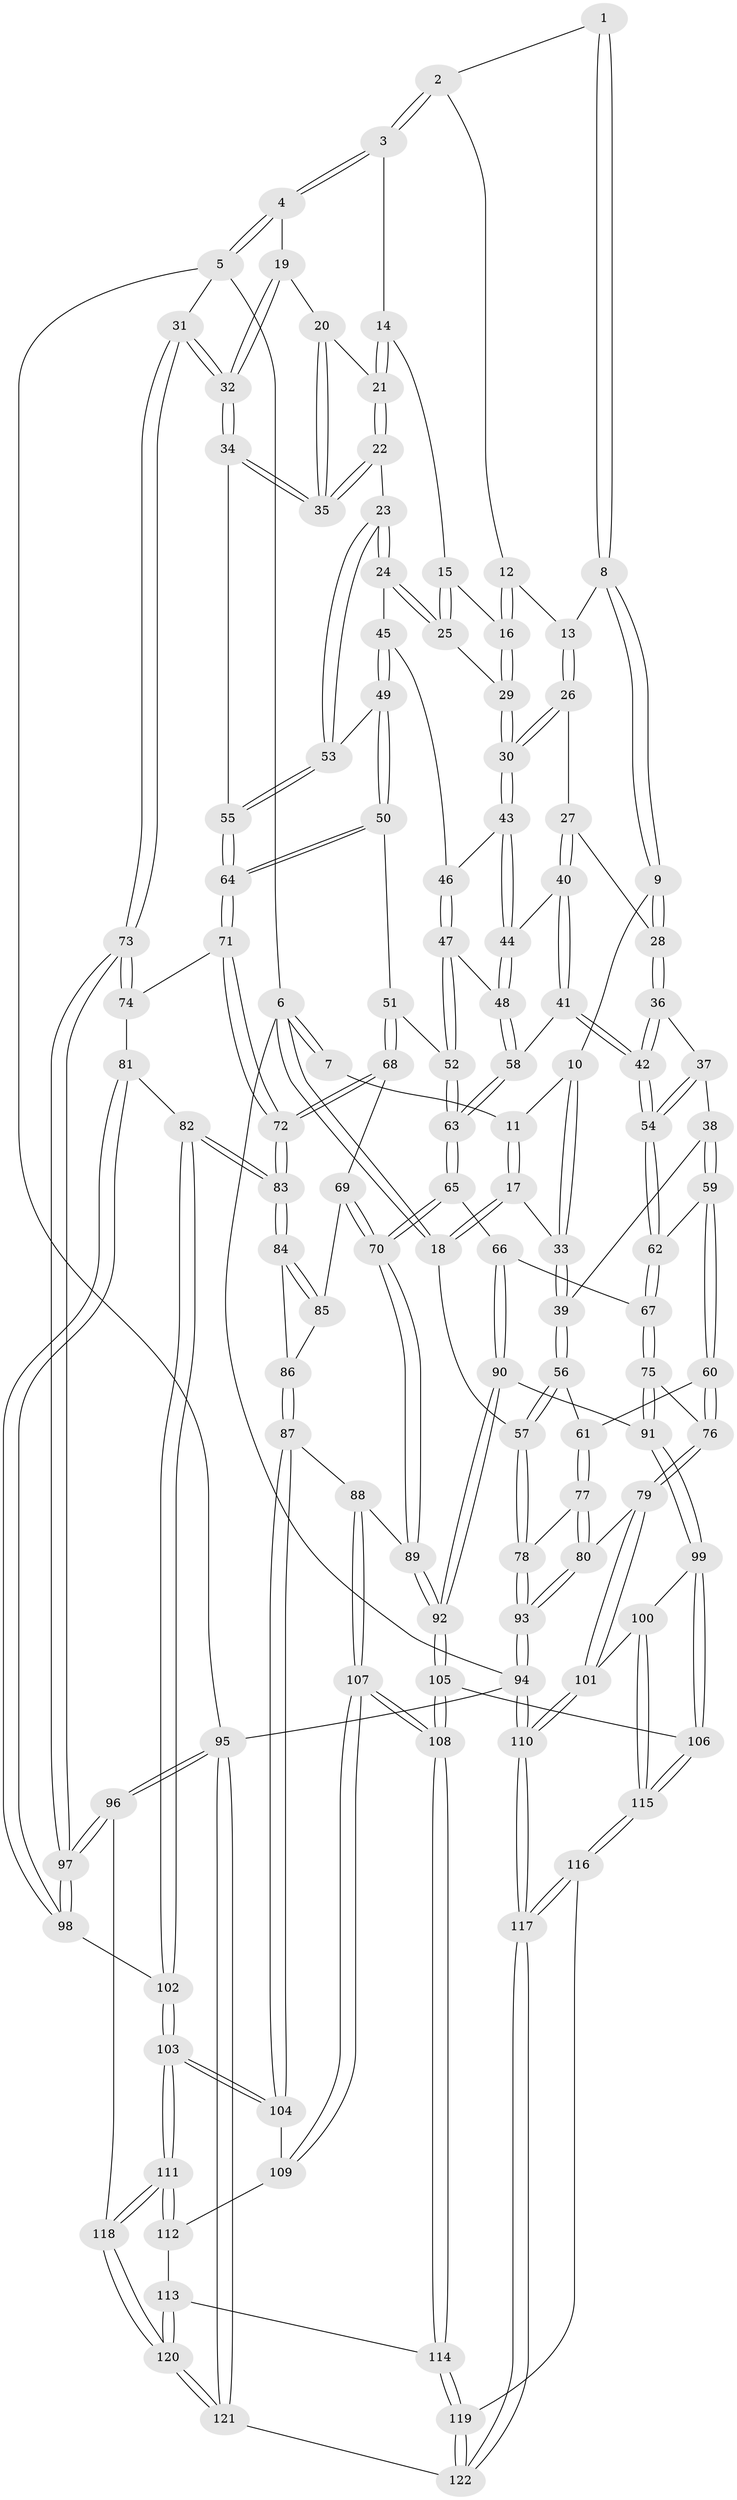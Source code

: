 // Generated by graph-tools (version 1.1) at 2025/11/02/27/25 16:11:51]
// undirected, 122 vertices, 302 edges
graph export_dot {
graph [start="1"]
  node [color=gray90,style=filled];
  1 [pos="+0.3420978564857714+0"];
  2 [pos="+0.6645536224172485+0"];
  3 [pos="+0.8930105304220991+0"];
  4 [pos="+1+0"];
  5 [pos="+1+0"];
  6 [pos="+0+0"];
  7 [pos="+0.09733606221334773+0"];
  8 [pos="+0.3625511621477644+0"];
  9 [pos="+0.29264441455751167+0.13839367508304867"];
  10 [pos="+0.18195573733089723+0.12442219103978419"];
  11 [pos="+0.13343333268887103+0.06538870060261663"];
  12 [pos="+0.570706018399846+0.04974972321908755"];
  13 [pos="+0.48762269898201405+0.07647889738381985"];
  14 [pos="+0.7633471760944325+0.015914272157856003"];
  15 [pos="+0.7180768778082075+0.06465912646233202"];
  16 [pos="+0.6235487367815509+0.10139249545966261"];
  17 [pos="+0+0.17125492161551423"];
  18 [pos="+0+0.12939719139307376"];
  19 [pos="+0.9147461658270082+0.09542131697410822"];
  20 [pos="+0.8810384529165436+0.1750277020957177"];
  21 [pos="+0.8069243612430831+0.20210324266256693"];
  22 [pos="+0.7836872803781425+0.23513122212010534"];
  23 [pos="+0.7704691637115165+0.244667894531817"];
  24 [pos="+0.761068953611579+0.24142210006102968"];
  25 [pos="+0.7043141093969547+0.20338095856289476"];
  26 [pos="+0.48765237326663985+0.08294223270229734"];
  27 [pos="+0.40303523040130124+0.19624788433595508"];
  28 [pos="+0.3033606499962723+0.16119102109808486"];
  29 [pos="+0.5915469740260012+0.20565402636684973"];
  30 [pos="+0.5758174970638599+0.21682962130311087"];
  31 [pos="+1+0.36909824422522214"];
  32 [pos="+1+0.34928115944697324"];
  33 [pos="+0.08943184021527482+0.2518417254050158"];
  34 [pos="+1+0.34915683222638644"];
  35 [pos="+1+0.3237190188187925"];
  36 [pos="+0.2934172713971501+0.18997694385392377"];
  37 [pos="+0.2614705749285804+0.2586011012200503"];
  38 [pos="+0.19446901932734897+0.31292551383018774"];
  39 [pos="+0.11300385433242047+0.2932303740717055"];
  40 [pos="+0.4598423397043701+0.2616789670349511"];
  41 [pos="+0.42292120740509503+0.36334210947074463"];
  42 [pos="+0.4116035633121369+0.37413750623217706"];
  43 [pos="+0.575358062141524+0.21766948115423826"];
  44 [pos="+0.554728816219626+0.23401019403959325"];
  45 [pos="+0.668570421590283+0.2947965081902037"];
  46 [pos="+0.6377683610354028+0.2896742247157802"];
  47 [pos="+0.6356431846088438+0.32662155263093245"];
  48 [pos="+0.5771119739652423+0.3634253065596206"];
  49 [pos="+0.7192396294364505+0.3880957870433958"];
  50 [pos="+0.7147127996113403+0.3929615522407345"];
  51 [pos="+0.713350650002523+0.3937523945165992"];
  52 [pos="+0.6964051465994447+0.3961628592063839"];
  53 [pos="+0.7782541376028782+0.3477948766149724"];
  54 [pos="+0.4011468591852945+0.3860892389639562"];
  55 [pos="+0.8938942356971213+0.4001762720955995"];
  56 [pos="+0.07985872004431106+0.35398171795679645"];
  57 [pos="+0+0.44349489243492546"];
  58 [pos="+0.571102739493508+0.3932628917946888"];
  59 [pos="+0.2627547691647475+0.45998688516361097"];
  60 [pos="+0.21659066772335955+0.5009221088676878"];
  61 [pos="+0.11192637729717025+0.5122906753073628"];
  62 [pos="+0.3713745474344146+0.4528237423371865"];
  63 [pos="+0.6023531172915593+0.4388306189303639"];
  64 [pos="+0.8296991933204191+0.5282812717360146"];
  65 [pos="+0.5760896106319956+0.5467688560228978"];
  66 [pos="+0.4676707849948018+0.5530537938442465"];
  67 [pos="+0.4230883939636038+0.5247052941508927"];
  68 [pos="+0.7203193544751602+0.5582571671523957"];
  69 [pos="+0.6766178185333063+0.5712883919478906"];
  70 [pos="+0.6047191067697658+0.5703224057201157"];
  71 [pos="+0.8270078236555912+0.5411627740225572"];
  72 [pos="+0.8072066826972837+0.5647298222557161"];
  73 [pos="+1+0.46015110764679423"];
  74 [pos="+0.9883977031397665+0.5705800356127518"];
  75 [pos="+0.29235368700282255+0.6685037160397456"];
  76 [pos="+0.25267936489509896+0.6521051695604618"];
  77 [pos="+0.09904353597673032+0.5215512705034198"];
  78 [pos="+0+0.49569410125610736"];
  79 [pos="+0.13151737073522873+0.7182104855332588"];
  80 [pos="+0.09209961172314599+0.6877136941967451"];
  81 [pos="+0.9329523931796242+0.6625411975367038"];
  82 [pos="+0.8395127622013857+0.6982583259746812"];
  83 [pos="+0.8393540121693229+0.6980607542654725"];
  84 [pos="+0.7760215450982829+0.6972240422798203"];
  85 [pos="+0.6941338825014245+0.6182158636810002"];
  86 [pos="+0.7118839790457787+0.7043182606258209"];
  87 [pos="+0.6687571527755509+0.7335807250405884"];
  88 [pos="+0.6281743877408922+0.7149056982689507"];
  89 [pos="+0.6040450332644792+0.6828780819267324"];
  90 [pos="+0.447394245488472+0.6891567856939297"];
  91 [pos="+0.3030524182706788+0.6836658628128289"];
  92 [pos="+0.47079723470644025+0.74708435142331"];
  93 [pos="+0+0.7293481078236139"];
  94 [pos="+0+1"];
  95 [pos="+1+1"];
  96 [pos="+1+0.844993938940875"];
  97 [pos="+1+0.7557235011720248"];
  98 [pos="+1+0.7474890775766274"];
  99 [pos="+0.30484151439416546+0.701476655418851"];
  100 [pos="+0.2103810658710714+0.8202280250849335"];
  101 [pos="+0.15334464322658872+0.8239165012595756"];
  102 [pos="+0.8528234986383632+0.815370890247098"];
  103 [pos="+0.839346489111382+0.8547070300082736"];
  104 [pos="+0.6852536279165942+0.7772236184752714"];
  105 [pos="+0.46174271772127123+0.815801654666447"];
  106 [pos="+0.37266946332297485+0.8467538199682395"];
  107 [pos="+0.5582076813694331+0.8413706340814867"];
  108 [pos="+0.5311749555963643+0.8608727810612142"];
  109 [pos="+0.6518197111531712+0.8192180547657121"];
  110 [pos="+0+1"];
  111 [pos="+0.8394279378511886+0.8632086430525086"];
  112 [pos="+0.6750762198693289+0.8625960654377434"];
  113 [pos="+0.628924366505127+0.9310936709115822"];
  114 [pos="+0.5331646340887339+0.865841093311027"];
  115 [pos="+0.36304033777960476+0.856505065906819"];
  116 [pos="+0.36013061841527255+0.869518249766624"];
  117 [pos="+0+1"];
  118 [pos="+0.8438141077303215+0.8863433898318628"];
  119 [pos="+0.46662898600706654+1"];
  120 [pos="+0.8152140363530364+1"];
  121 [pos="+0.8181639199178866+1"];
  122 [pos="+0.47119323739619734+1"];
  1 -- 2;
  1 -- 8;
  1 -- 8;
  2 -- 3;
  2 -- 3;
  2 -- 12;
  3 -- 4;
  3 -- 4;
  3 -- 14;
  4 -- 5;
  4 -- 5;
  4 -- 19;
  5 -- 6;
  5 -- 31;
  5 -- 95;
  6 -- 7;
  6 -- 7;
  6 -- 18;
  6 -- 18;
  6 -- 94;
  7 -- 11;
  8 -- 9;
  8 -- 9;
  8 -- 13;
  9 -- 10;
  9 -- 28;
  9 -- 28;
  10 -- 11;
  10 -- 33;
  10 -- 33;
  11 -- 17;
  11 -- 17;
  12 -- 13;
  12 -- 16;
  12 -- 16;
  13 -- 26;
  13 -- 26;
  14 -- 15;
  14 -- 21;
  14 -- 21;
  15 -- 16;
  15 -- 25;
  15 -- 25;
  16 -- 29;
  16 -- 29;
  17 -- 18;
  17 -- 18;
  17 -- 33;
  18 -- 57;
  19 -- 20;
  19 -- 32;
  19 -- 32;
  20 -- 21;
  20 -- 35;
  20 -- 35;
  21 -- 22;
  21 -- 22;
  22 -- 23;
  22 -- 35;
  22 -- 35;
  23 -- 24;
  23 -- 24;
  23 -- 53;
  23 -- 53;
  24 -- 25;
  24 -- 25;
  24 -- 45;
  25 -- 29;
  26 -- 27;
  26 -- 30;
  26 -- 30;
  27 -- 28;
  27 -- 40;
  27 -- 40;
  28 -- 36;
  28 -- 36;
  29 -- 30;
  29 -- 30;
  30 -- 43;
  30 -- 43;
  31 -- 32;
  31 -- 32;
  31 -- 73;
  31 -- 73;
  32 -- 34;
  32 -- 34;
  33 -- 39;
  33 -- 39;
  34 -- 35;
  34 -- 35;
  34 -- 55;
  36 -- 37;
  36 -- 42;
  36 -- 42;
  37 -- 38;
  37 -- 54;
  37 -- 54;
  38 -- 39;
  38 -- 59;
  38 -- 59;
  39 -- 56;
  39 -- 56;
  40 -- 41;
  40 -- 41;
  40 -- 44;
  41 -- 42;
  41 -- 42;
  41 -- 58;
  42 -- 54;
  42 -- 54;
  43 -- 44;
  43 -- 44;
  43 -- 46;
  44 -- 48;
  44 -- 48;
  45 -- 46;
  45 -- 49;
  45 -- 49;
  46 -- 47;
  46 -- 47;
  47 -- 48;
  47 -- 52;
  47 -- 52;
  48 -- 58;
  48 -- 58;
  49 -- 50;
  49 -- 50;
  49 -- 53;
  50 -- 51;
  50 -- 64;
  50 -- 64;
  51 -- 52;
  51 -- 68;
  51 -- 68;
  52 -- 63;
  52 -- 63;
  53 -- 55;
  53 -- 55;
  54 -- 62;
  54 -- 62;
  55 -- 64;
  55 -- 64;
  56 -- 57;
  56 -- 57;
  56 -- 61;
  57 -- 78;
  57 -- 78;
  58 -- 63;
  58 -- 63;
  59 -- 60;
  59 -- 60;
  59 -- 62;
  60 -- 61;
  60 -- 76;
  60 -- 76;
  61 -- 77;
  61 -- 77;
  62 -- 67;
  62 -- 67;
  63 -- 65;
  63 -- 65;
  64 -- 71;
  64 -- 71;
  65 -- 66;
  65 -- 70;
  65 -- 70;
  66 -- 67;
  66 -- 90;
  66 -- 90;
  67 -- 75;
  67 -- 75;
  68 -- 69;
  68 -- 72;
  68 -- 72;
  69 -- 70;
  69 -- 70;
  69 -- 85;
  70 -- 89;
  70 -- 89;
  71 -- 72;
  71 -- 72;
  71 -- 74;
  72 -- 83;
  72 -- 83;
  73 -- 74;
  73 -- 74;
  73 -- 97;
  73 -- 97;
  74 -- 81;
  75 -- 76;
  75 -- 91;
  75 -- 91;
  76 -- 79;
  76 -- 79;
  77 -- 78;
  77 -- 80;
  77 -- 80;
  78 -- 93;
  78 -- 93;
  79 -- 80;
  79 -- 101;
  79 -- 101;
  80 -- 93;
  80 -- 93;
  81 -- 82;
  81 -- 98;
  81 -- 98;
  82 -- 83;
  82 -- 83;
  82 -- 102;
  82 -- 102;
  83 -- 84;
  83 -- 84;
  84 -- 85;
  84 -- 85;
  84 -- 86;
  85 -- 86;
  86 -- 87;
  86 -- 87;
  87 -- 88;
  87 -- 104;
  87 -- 104;
  88 -- 89;
  88 -- 107;
  88 -- 107;
  89 -- 92;
  89 -- 92;
  90 -- 91;
  90 -- 92;
  90 -- 92;
  91 -- 99;
  91 -- 99;
  92 -- 105;
  92 -- 105;
  93 -- 94;
  93 -- 94;
  94 -- 110;
  94 -- 110;
  94 -- 95;
  95 -- 96;
  95 -- 96;
  95 -- 121;
  95 -- 121;
  96 -- 97;
  96 -- 97;
  96 -- 118;
  97 -- 98;
  97 -- 98;
  98 -- 102;
  99 -- 100;
  99 -- 106;
  99 -- 106;
  100 -- 101;
  100 -- 115;
  100 -- 115;
  101 -- 110;
  101 -- 110;
  102 -- 103;
  102 -- 103;
  103 -- 104;
  103 -- 104;
  103 -- 111;
  103 -- 111;
  104 -- 109;
  105 -- 106;
  105 -- 108;
  105 -- 108;
  106 -- 115;
  106 -- 115;
  107 -- 108;
  107 -- 108;
  107 -- 109;
  107 -- 109;
  108 -- 114;
  108 -- 114;
  109 -- 112;
  110 -- 117;
  110 -- 117;
  111 -- 112;
  111 -- 112;
  111 -- 118;
  111 -- 118;
  112 -- 113;
  113 -- 114;
  113 -- 120;
  113 -- 120;
  114 -- 119;
  114 -- 119;
  115 -- 116;
  115 -- 116;
  116 -- 117;
  116 -- 117;
  116 -- 119;
  117 -- 122;
  117 -- 122;
  118 -- 120;
  118 -- 120;
  119 -- 122;
  119 -- 122;
  120 -- 121;
  120 -- 121;
  121 -- 122;
}
